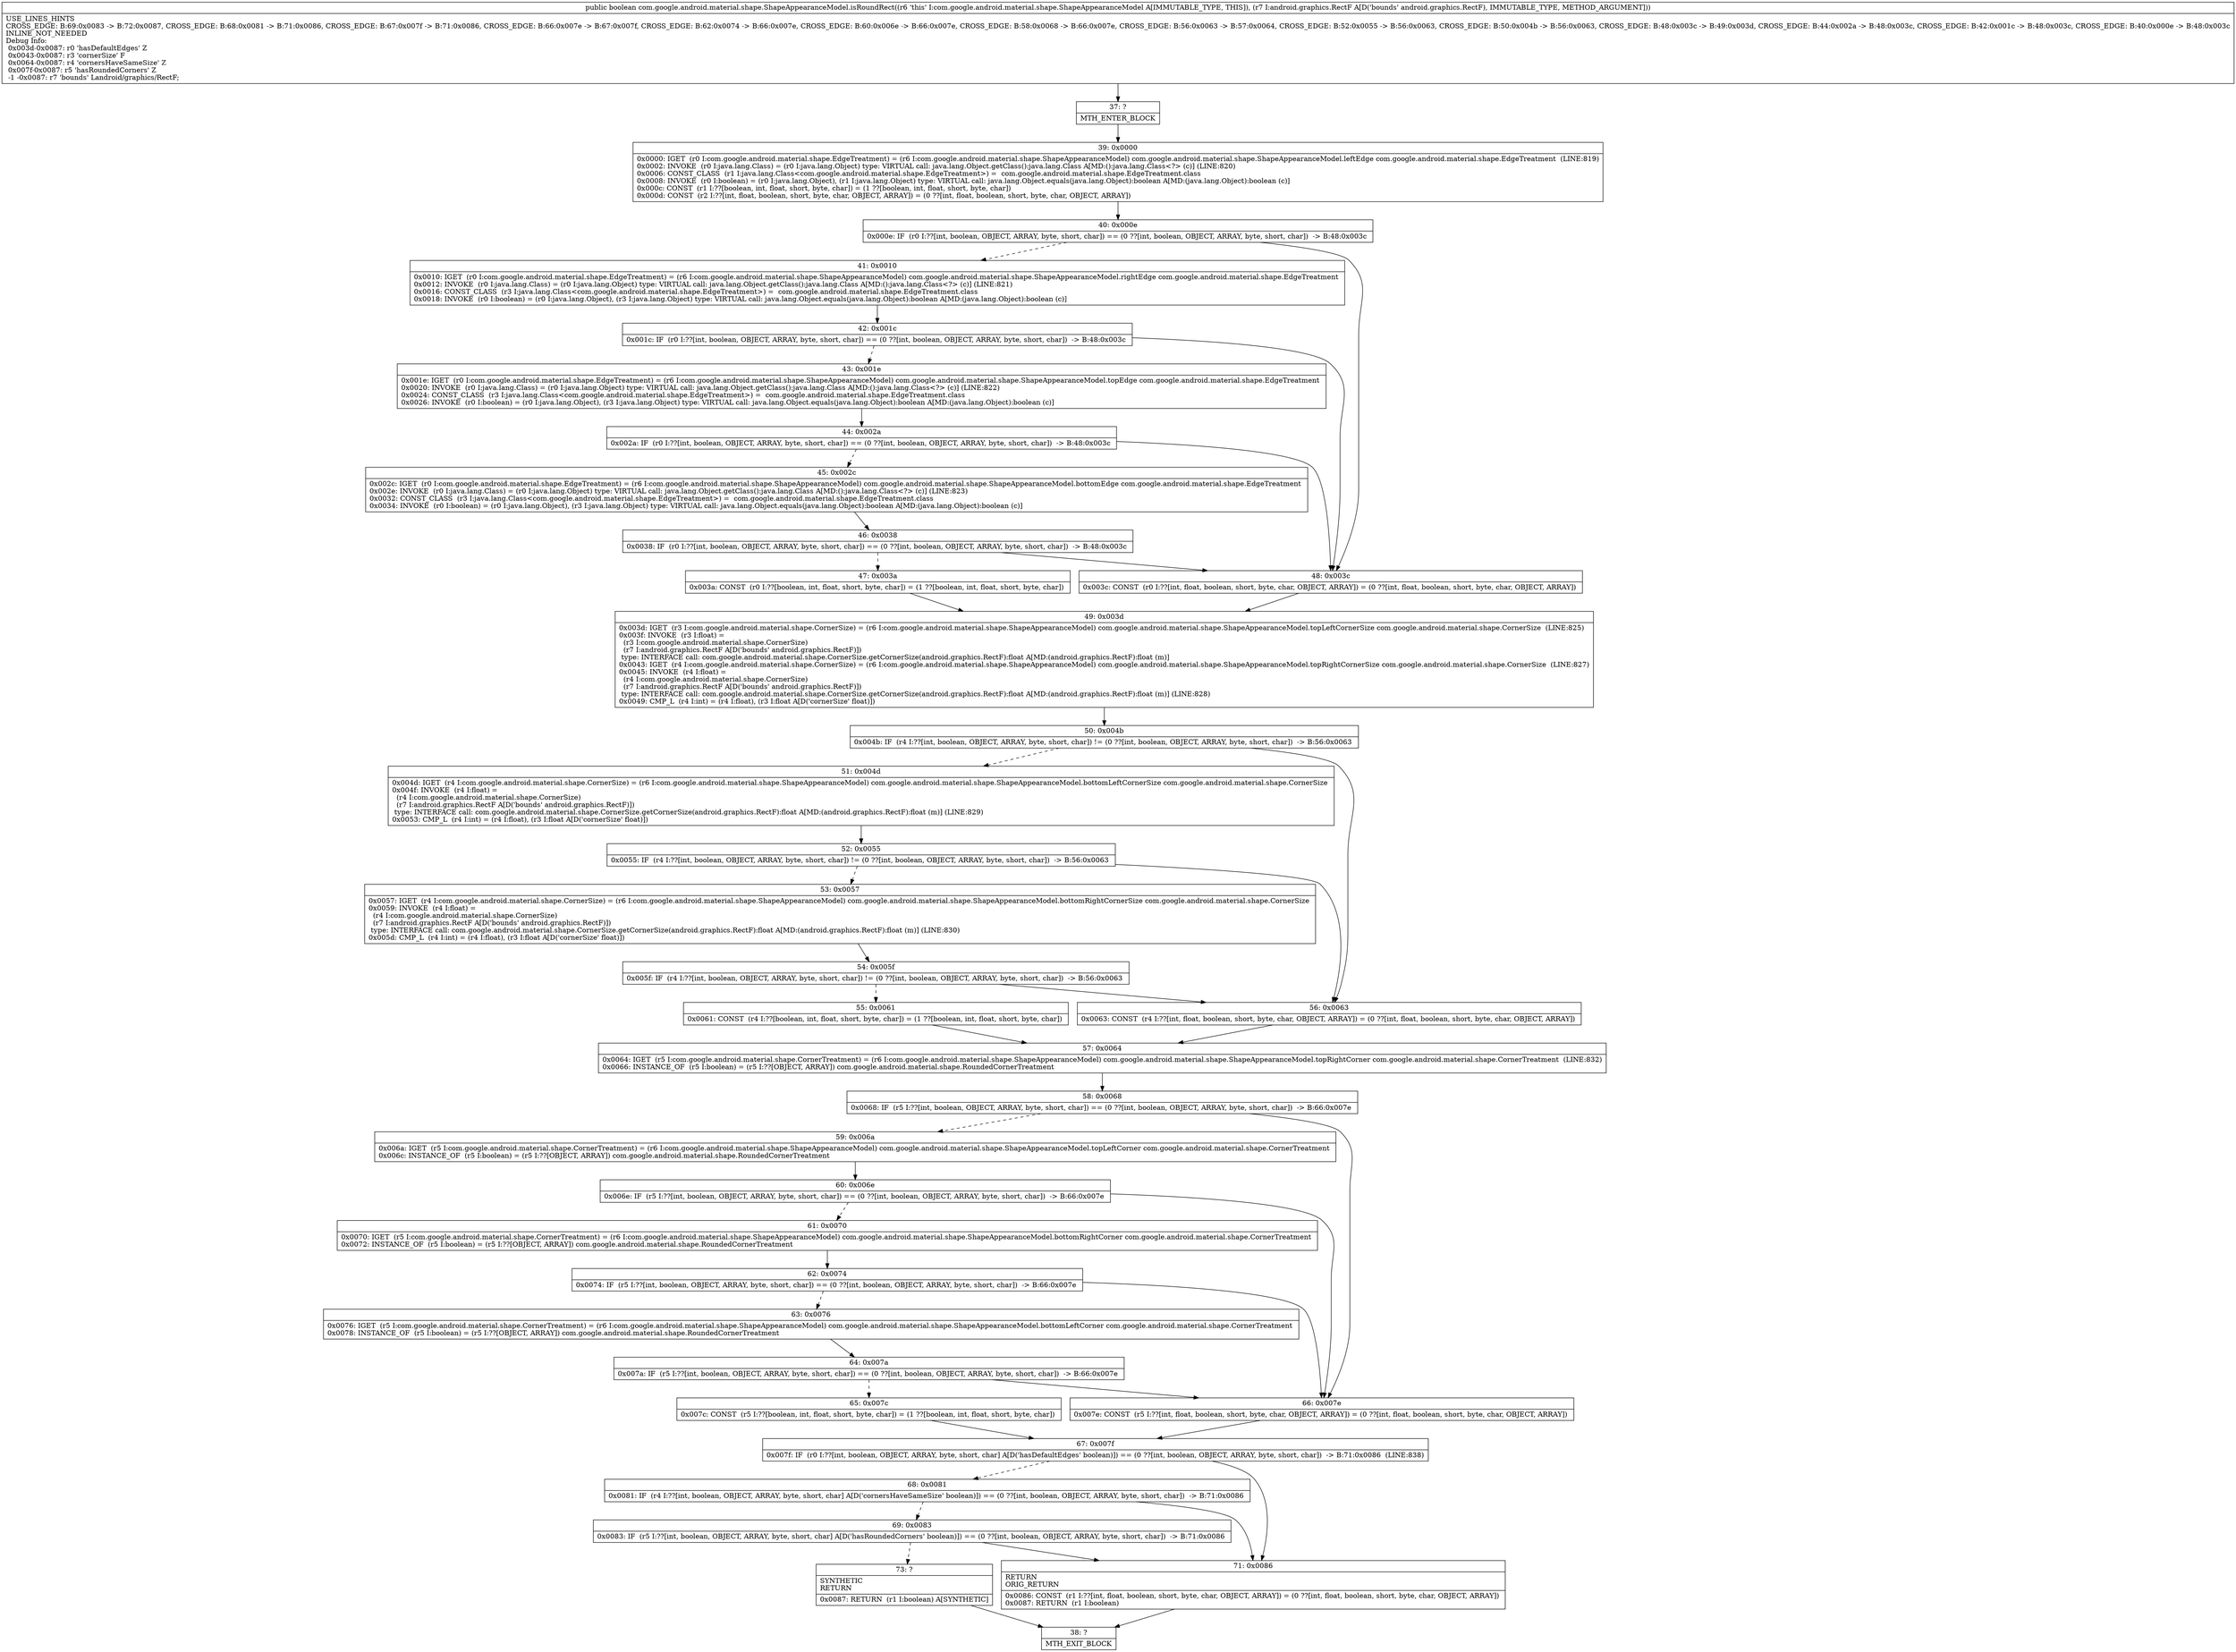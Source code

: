 digraph "CFG forcom.google.android.material.shape.ShapeAppearanceModel.isRoundRect(Landroid\/graphics\/RectF;)Z" {
Node_37 [shape=record,label="{37\:\ ?|MTH_ENTER_BLOCK\l}"];
Node_39 [shape=record,label="{39\:\ 0x0000|0x0000: IGET  (r0 I:com.google.android.material.shape.EdgeTreatment) = (r6 I:com.google.android.material.shape.ShapeAppearanceModel) com.google.android.material.shape.ShapeAppearanceModel.leftEdge com.google.android.material.shape.EdgeTreatment  (LINE:819)\l0x0002: INVOKE  (r0 I:java.lang.Class) = (r0 I:java.lang.Object) type: VIRTUAL call: java.lang.Object.getClass():java.lang.Class A[MD:():java.lang.Class\<?\> (c)] (LINE:820)\l0x0006: CONST_CLASS  (r1 I:java.lang.Class\<com.google.android.material.shape.EdgeTreatment\>) =  com.google.android.material.shape.EdgeTreatment.class \l0x0008: INVOKE  (r0 I:boolean) = (r0 I:java.lang.Object), (r1 I:java.lang.Object) type: VIRTUAL call: java.lang.Object.equals(java.lang.Object):boolean A[MD:(java.lang.Object):boolean (c)]\l0x000c: CONST  (r1 I:??[boolean, int, float, short, byte, char]) = (1 ??[boolean, int, float, short, byte, char]) \l0x000d: CONST  (r2 I:??[int, float, boolean, short, byte, char, OBJECT, ARRAY]) = (0 ??[int, float, boolean, short, byte, char, OBJECT, ARRAY]) \l}"];
Node_40 [shape=record,label="{40\:\ 0x000e|0x000e: IF  (r0 I:??[int, boolean, OBJECT, ARRAY, byte, short, char]) == (0 ??[int, boolean, OBJECT, ARRAY, byte, short, char])  \-\> B:48:0x003c \l}"];
Node_41 [shape=record,label="{41\:\ 0x0010|0x0010: IGET  (r0 I:com.google.android.material.shape.EdgeTreatment) = (r6 I:com.google.android.material.shape.ShapeAppearanceModel) com.google.android.material.shape.ShapeAppearanceModel.rightEdge com.google.android.material.shape.EdgeTreatment \l0x0012: INVOKE  (r0 I:java.lang.Class) = (r0 I:java.lang.Object) type: VIRTUAL call: java.lang.Object.getClass():java.lang.Class A[MD:():java.lang.Class\<?\> (c)] (LINE:821)\l0x0016: CONST_CLASS  (r3 I:java.lang.Class\<com.google.android.material.shape.EdgeTreatment\>) =  com.google.android.material.shape.EdgeTreatment.class \l0x0018: INVOKE  (r0 I:boolean) = (r0 I:java.lang.Object), (r3 I:java.lang.Object) type: VIRTUAL call: java.lang.Object.equals(java.lang.Object):boolean A[MD:(java.lang.Object):boolean (c)]\l}"];
Node_42 [shape=record,label="{42\:\ 0x001c|0x001c: IF  (r0 I:??[int, boolean, OBJECT, ARRAY, byte, short, char]) == (0 ??[int, boolean, OBJECT, ARRAY, byte, short, char])  \-\> B:48:0x003c \l}"];
Node_43 [shape=record,label="{43\:\ 0x001e|0x001e: IGET  (r0 I:com.google.android.material.shape.EdgeTreatment) = (r6 I:com.google.android.material.shape.ShapeAppearanceModel) com.google.android.material.shape.ShapeAppearanceModel.topEdge com.google.android.material.shape.EdgeTreatment \l0x0020: INVOKE  (r0 I:java.lang.Class) = (r0 I:java.lang.Object) type: VIRTUAL call: java.lang.Object.getClass():java.lang.Class A[MD:():java.lang.Class\<?\> (c)] (LINE:822)\l0x0024: CONST_CLASS  (r3 I:java.lang.Class\<com.google.android.material.shape.EdgeTreatment\>) =  com.google.android.material.shape.EdgeTreatment.class \l0x0026: INVOKE  (r0 I:boolean) = (r0 I:java.lang.Object), (r3 I:java.lang.Object) type: VIRTUAL call: java.lang.Object.equals(java.lang.Object):boolean A[MD:(java.lang.Object):boolean (c)]\l}"];
Node_44 [shape=record,label="{44\:\ 0x002a|0x002a: IF  (r0 I:??[int, boolean, OBJECT, ARRAY, byte, short, char]) == (0 ??[int, boolean, OBJECT, ARRAY, byte, short, char])  \-\> B:48:0x003c \l}"];
Node_45 [shape=record,label="{45\:\ 0x002c|0x002c: IGET  (r0 I:com.google.android.material.shape.EdgeTreatment) = (r6 I:com.google.android.material.shape.ShapeAppearanceModel) com.google.android.material.shape.ShapeAppearanceModel.bottomEdge com.google.android.material.shape.EdgeTreatment \l0x002e: INVOKE  (r0 I:java.lang.Class) = (r0 I:java.lang.Object) type: VIRTUAL call: java.lang.Object.getClass():java.lang.Class A[MD:():java.lang.Class\<?\> (c)] (LINE:823)\l0x0032: CONST_CLASS  (r3 I:java.lang.Class\<com.google.android.material.shape.EdgeTreatment\>) =  com.google.android.material.shape.EdgeTreatment.class \l0x0034: INVOKE  (r0 I:boolean) = (r0 I:java.lang.Object), (r3 I:java.lang.Object) type: VIRTUAL call: java.lang.Object.equals(java.lang.Object):boolean A[MD:(java.lang.Object):boolean (c)]\l}"];
Node_46 [shape=record,label="{46\:\ 0x0038|0x0038: IF  (r0 I:??[int, boolean, OBJECT, ARRAY, byte, short, char]) == (0 ??[int, boolean, OBJECT, ARRAY, byte, short, char])  \-\> B:48:0x003c \l}"];
Node_47 [shape=record,label="{47\:\ 0x003a|0x003a: CONST  (r0 I:??[boolean, int, float, short, byte, char]) = (1 ??[boolean, int, float, short, byte, char]) \l}"];
Node_49 [shape=record,label="{49\:\ 0x003d|0x003d: IGET  (r3 I:com.google.android.material.shape.CornerSize) = (r6 I:com.google.android.material.shape.ShapeAppearanceModel) com.google.android.material.shape.ShapeAppearanceModel.topLeftCornerSize com.google.android.material.shape.CornerSize  (LINE:825)\l0x003f: INVOKE  (r3 I:float) = \l  (r3 I:com.google.android.material.shape.CornerSize)\l  (r7 I:android.graphics.RectF A[D('bounds' android.graphics.RectF)])\l type: INTERFACE call: com.google.android.material.shape.CornerSize.getCornerSize(android.graphics.RectF):float A[MD:(android.graphics.RectF):float (m)]\l0x0043: IGET  (r4 I:com.google.android.material.shape.CornerSize) = (r6 I:com.google.android.material.shape.ShapeAppearanceModel) com.google.android.material.shape.ShapeAppearanceModel.topRightCornerSize com.google.android.material.shape.CornerSize  (LINE:827)\l0x0045: INVOKE  (r4 I:float) = \l  (r4 I:com.google.android.material.shape.CornerSize)\l  (r7 I:android.graphics.RectF A[D('bounds' android.graphics.RectF)])\l type: INTERFACE call: com.google.android.material.shape.CornerSize.getCornerSize(android.graphics.RectF):float A[MD:(android.graphics.RectF):float (m)] (LINE:828)\l0x0049: CMP_L  (r4 I:int) = (r4 I:float), (r3 I:float A[D('cornerSize' float)]) \l}"];
Node_50 [shape=record,label="{50\:\ 0x004b|0x004b: IF  (r4 I:??[int, boolean, OBJECT, ARRAY, byte, short, char]) != (0 ??[int, boolean, OBJECT, ARRAY, byte, short, char])  \-\> B:56:0x0063 \l}"];
Node_51 [shape=record,label="{51\:\ 0x004d|0x004d: IGET  (r4 I:com.google.android.material.shape.CornerSize) = (r6 I:com.google.android.material.shape.ShapeAppearanceModel) com.google.android.material.shape.ShapeAppearanceModel.bottomLeftCornerSize com.google.android.material.shape.CornerSize \l0x004f: INVOKE  (r4 I:float) = \l  (r4 I:com.google.android.material.shape.CornerSize)\l  (r7 I:android.graphics.RectF A[D('bounds' android.graphics.RectF)])\l type: INTERFACE call: com.google.android.material.shape.CornerSize.getCornerSize(android.graphics.RectF):float A[MD:(android.graphics.RectF):float (m)] (LINE:829)\l0x0053: CMP_L  (r4 I:int) = (r4 I:float), (r3 I:float A[D('cornerSize' float)]) \l}"];
Node_52 [shape=record,label="{52\:\ 0x0055|0x0055: IF  (r4 I:??[int, boolean, OBJECT, ARRAY, byte, short, char]) != (0 ??[int, boolean, OBJECT, ARRAY, byte, short, char])  \-\> B:56:0x0063 \l}"];
Node_53 [shape=record,label="{53\:\ 0x0057|0x0057: IGET  (r4 I:com.google.android.material.shape.CornerSize) = (r6 I:com.google.android.material.shape.ShapeAppearanceModel) com.google.android.material.shape.ShapeAppearanceModel.bottomRightCornerSize com.google.android.material.shape.CornerSize \l0x0059: INVOKE  (r4 I:float) = \l  (r4 I:com.google.android.material.shape.CornerSize)\l  (r7 I:android.graphics.RectF A[D('bounds' android.graphics.RectF)])\l type: INTERFACE call: com.google.android.material.shape.CornerSize.getCornerSize(android.graphics.RectF):float A[MD:(android.graphics.RectF):float (m)] (LINE:830)\l0x005d: CMP_L  (r4 I:int) = (r4 I:float), (r3 I:float A[D('cornerSize' float)]) \l}"];
Node_54 [shape=record,label="{54\:\ 0x005f|0x005f: IF  (r4 I:??[int, boolean, OBJECT, ARRAY, byte, short, char]) != (0 ??[int, boolean, OBJECT, ARRAY, byte, short, char])  \-\> B:56:0x0063 \l}"];
Node_55 [shape=record,label="{55\:\ 0x0061|0x0061: CONST  (r4 I:??[boolean, int, float, short, byte, char]) = (1 ??[boolean, int, float, short, byte, char]) \l}"];
Node_57 [shape=record,label="{57\:\ 0x0064|0x0064: IGET  (r5 I:com.google.android.material.shape.CornerTreatment) = (r6 I:com.google.android.material.shape.ShapeAppearanceModel) com.google.android.material.shape.ShapeAppearanceModel.topRightCorner com.google.android.material.shape.CornerTreatment  (LINE:832)\l0x0066: INSTANCE_OF  (r5 I:boolean) = (r5 I:??[OBJECT, ARRAY]) com.google.android.material.shape.RoundedCornerTreatment \l}"];
Node_58 [shape=record,label="{58\:\ 0x0068|0x0068: IF  (r5 I:??[int, boolean, OBJECT, ARRAY, byte, short, char]) == (0 ??[int, boolean, OBJECT, ARRAY, byte, short, char])  \-\> B:66:0x007e \l}"];
Node_59 [shape=record,label="{59\:\ 0x006a|0x006a: IGET  (r5 I:com.google.android.material.shape.CornerTreatment) = (r6 I:com.google.android.material.shape.ShapeAppearanceModel) com.google.android.material.shape.ShapeAppearanceModel.topLeftCorner com.google.android.material.shape.CornerTreatment \l0x006c: INSTANCE_OF  (r5 I:boolean) = (r5 I:??[OBJECT, ARRAY]) com.google.android.material.shape.RoundedCornerTreatment \l}"];
Node_60 [shape=record,label="{60\:\ 0x006e|0x006e: IF  (r5 I:??[int, boolean, OBJECT, ARRAY, byte, short, char]) == (0 ??[int, boolean, OBJECT, ARRAY, byte, short, char])  \-\> B:66:0x007e \l}"];
Node_61 [shape=record,label="{61\:\ 0x0070|0x0070: IGET  (r5 I:com.google.android.material.shape.CornerTreatment) = (r6 I:com.google.android.material.shape.ShapeAppearanceModel) com.google.android.material.shape.ShapeAppearanceModel.bottomRightCorner com.google.android.material.shape.CornerTreatment \l0x0072: INSTANCE_OF  (r5 I:boolean) = (r5 I:??[OBJECT, ARRAY]) com.google.android.material.shape.RoundedCornerTreatment \l}"];
Node_62 [shape=record,label="{62\:\ 0x0074|0x0074: IF  (r5 I:??[int, boolean, OBJECT, ARRAY, byte, short, char]) == (0 ??[int, boolean, OBJECT, ARRAY, byte, short, char])  \-\> B:66:0x007e \l}"];
Node_63 [shape=record,label="{63\:\ 0x0076|0x0076: IGET  (r5 I:com.google.android.material.shape.CornerTreatment) = (r6 I:com.google.android.material.shape.ShapeAppearanceModel) com.google.android.material.shape.ShapeAppearanceModel.bottomLeftCorner com.google.android.material.shape.CornerTreatment \l0x0078: INSTANCE_OF  (r5 I:boolean) = (r5 I:??[OBJECT, ARRAY]) com.google.android.material.shape.RoundedCornerTreatment \l}"];
Node_64 [shape=record,label="{64\:\ 0x007a|0x007a: IF  (r5 I:??[int, boolean, OBJECT, ARRAY, byte, short, char]) == (0 ??[int, boolean, OBJECT, ARRAY, byte, short, char])  \-\> B:66:0x007e \l}"];
Node_65 [shape=record,label="{65\:\ 0x007c|0x007c: CONST  (r5 I:??[boolean, int, float, short, byte, char]) = (1 ??[boolean, int, float, short, byte, char]) \l}"];
Node_67 [shape=record,label="{67\:\ 0x007f|0x007f: IF  (r0 I:??[int, boolean, OBJECT, ARRAY, byte, short, char] A[D('hasDefaultEdges' boolean)]) == (0 ??[int, boolean, OBJECT, ARRAY, byte, short, char])  \-\> B:71:0x0086  (LINE:838)\l}"];
Node_68 [shape=record,label="{68\:\ 0x0081|0x0081: IF  (r4 I:??[int, boolean, OBJECT, ARRAY, byte, short, char] A[D('cornersHaveSameSize' boolean)]) == (0 ??[int, boolean, OBJECT, ARRAY, byte, short, char])  \-\> B:71:0x0086 \l}"];
Node_69 [shape=record,label="{69\:\ 0x0083|0x0083: IF  (r5 I:??[int, boolean, OBJECT, ARRAY, byte, short, char] A[D('hasRoundedCorners' boolean)]) == (0 ??[int, boolean, OBJECT, ARRAY, byte, short, char])  \-\> B:71:0x0086 \l}"];
Node_73 [shape=record,label="{73\:\ ?|SYNTHETIC\lRETURN\l|0x0087: RETURN  (r1 I:boolean) A[SYNTHETIC]\l}"];
Node_38 [shape=record,label="{38\:\ ?|MTH_EXIT_BLOCK\l}"];
Node_71 [shape=record,label="{71\:\ 0x0086|RETURN\lORIG_RETURN\l|0x0086: CONST  (r1 I:??[int, float, boolean, short, byte, char, OBJECT, ARRAY]) = (0 ??[int, float, boolean, short, byte, char, OBJECT, ARRAY]) \l0x0087: RETURN  (r1 I:boolean) \l}"];
Node_66 [shape=record,label="{66\:\ 0x007e|0x007e: CONST  (r5 I:??[int, float, boolean, short, byte, char, OBJECT, ARRAY]) = (0 ??[int, float, boolean, short, byte, char, OBJECT, ARRAY]) \l}"];
Node_56 [shape=record,label="{56\:\ 0x0063|0x0063: CONST  (r4 I:??[int, float, boolean, short, byte, char, OBJECT, ARRAY]) = (0 ??[int, float, boolean, short, byte, char, OBJECT, ARRAY]) \l}"];
Node_48 [shape=record,label="{48\:\ 0x003c|0x003c: CONST  (r0 I:??[int, float, boolean, short, byte, char, OBJECT, ARRAY]) = (0 ??[int, float, boolean, short, byte, char, OBJECT, ARRAY]) \l}"];
MethodNode[shape=record,label="{public boolean com.google.android.material.shape.ShapeAppearanceModel.isRoundRect((r6 'this' I:com.google.android.material.shape.ShapeAppearanceModel A[IMMUTABLE_TYPE, THIS]), (r7 I:android.graphics.RectF A[D('bounds' android.graphics.RectF), IMMUTABLE_TYPE, METHOD_ARGUMENT]))  | USE_LINES_HINTS\lCROSS_EDGE: B:69:0x0083 \-\> B:72:0x0087, CROSS_EDGE: B:68:0x0081 \-\> B:71:0x0086, CROSS_EDGE: B:67:0x007f \-\> B:71:0x0086, CROSS_EDGE: B:66:0x007e \-\> B:67:0x007f, CROSS_EDGE: B:62:0x0074 \-\> B:66:0x007e, CROSS_EDGE: B:60:0x006e \-\> B:66:0x007e, CROSS_EDGE: B:58:0x0068 \-\> B:66:0x007e, CROSS_EDGE: B:56:0x0063 \-\> B:57:0x0064, CROSS_EDGE: B:52:0x0055 \-\> B:56:0x0063, CROSS_EDGE: B:50:0x004b \-\> B:56:0x0063, CROSS_EDGE: B:48:0x003c \-\> B:49:0x003d, CROSS_EDGE: B:44:0x002a \-\> B:48:0x003c, CROSS_EDGE: B:42:0x001c \-\> B:48:0x003c, CROSS_EDGE: B:40:0x000e \-\> B:48:0x003c\lINLINE_NOT_NEEDED\lDebug Info:\l  0x003d\-0x0087: r0 'hasDefaultEdges' Z\l  0x0043\-0x0087: r3 'cornerSize' F\l  0x0064\-0x0087: r4 'cornersHaveSameSize' Z\l  0x007f\-0x0087: r5 'hasRoundedCorners' Z\l  \-1 \-0x0087: r7 'bounds' Landroid\/graphics\/RectF;\l}"];
MethodNode -> Node_37;Node_37 -> Node_39;
Node_39 -> Node_40;
Node_40 -> Node_41[style=dashed];
Node_40 -> Node_48;
Node_41 -> Node_42;
Node_42 -> Node_43[style=dashed];
Node_42 -> Node_48;
Node_43 -> Node_44;
Node_44 -> Node_45[style=dashed];
Node_44 -> Node_48;
Node_45 -> Node_46;
Node_46 -> Node_47[style=dashed];
Node_46 -> Node_48;
Node_47 -> Node_49;
Node_49 -> Node_50;
Node_50 -> Node_51[style=dashed];
Node_50 -> Node_56;
Node_51 -> Node_52;
Node_52 -> Node_53[style=dashed];
Node_52 -> Node_56;
Node_53 -> Node_54;
Node_54 -> Node_55[style=dashed];
Node_54 -> Node_56;
Node_55 -> Node_57;
Node_57 -> Node_58;
Node_58 -> Node_59[style=dashed];
Node_58 -> Node_66;
Node_59 -> Node_60;
Node_60 -> Node_61[style=dashed];
Node_60 -> Node_66;
Node_61 -> Node_62;
Node_62 -> Node_63[style=dashed];
Node_62 -> Node_66;
Node_63 -> Node_64;
Node_64 -> Node_65[style=dashed];
Node_64 -> Node_66;
Node_65 -> Node_67;
Node_67 -> Node_68[style=dashed];
Node_67 -> Node_71;
Node_68 -> Node_69[style=dashed];
Node_68 -> Node_71;
Node_69 -> Node_71;
Node_69 -> Node_73[style=dashed];
Node_73 -> Node_38;
Node_71 -> Node_38;
Node_66 -> Node_67;
Node_56 -> Node_57;
Node_48 -> Node_49;
}

